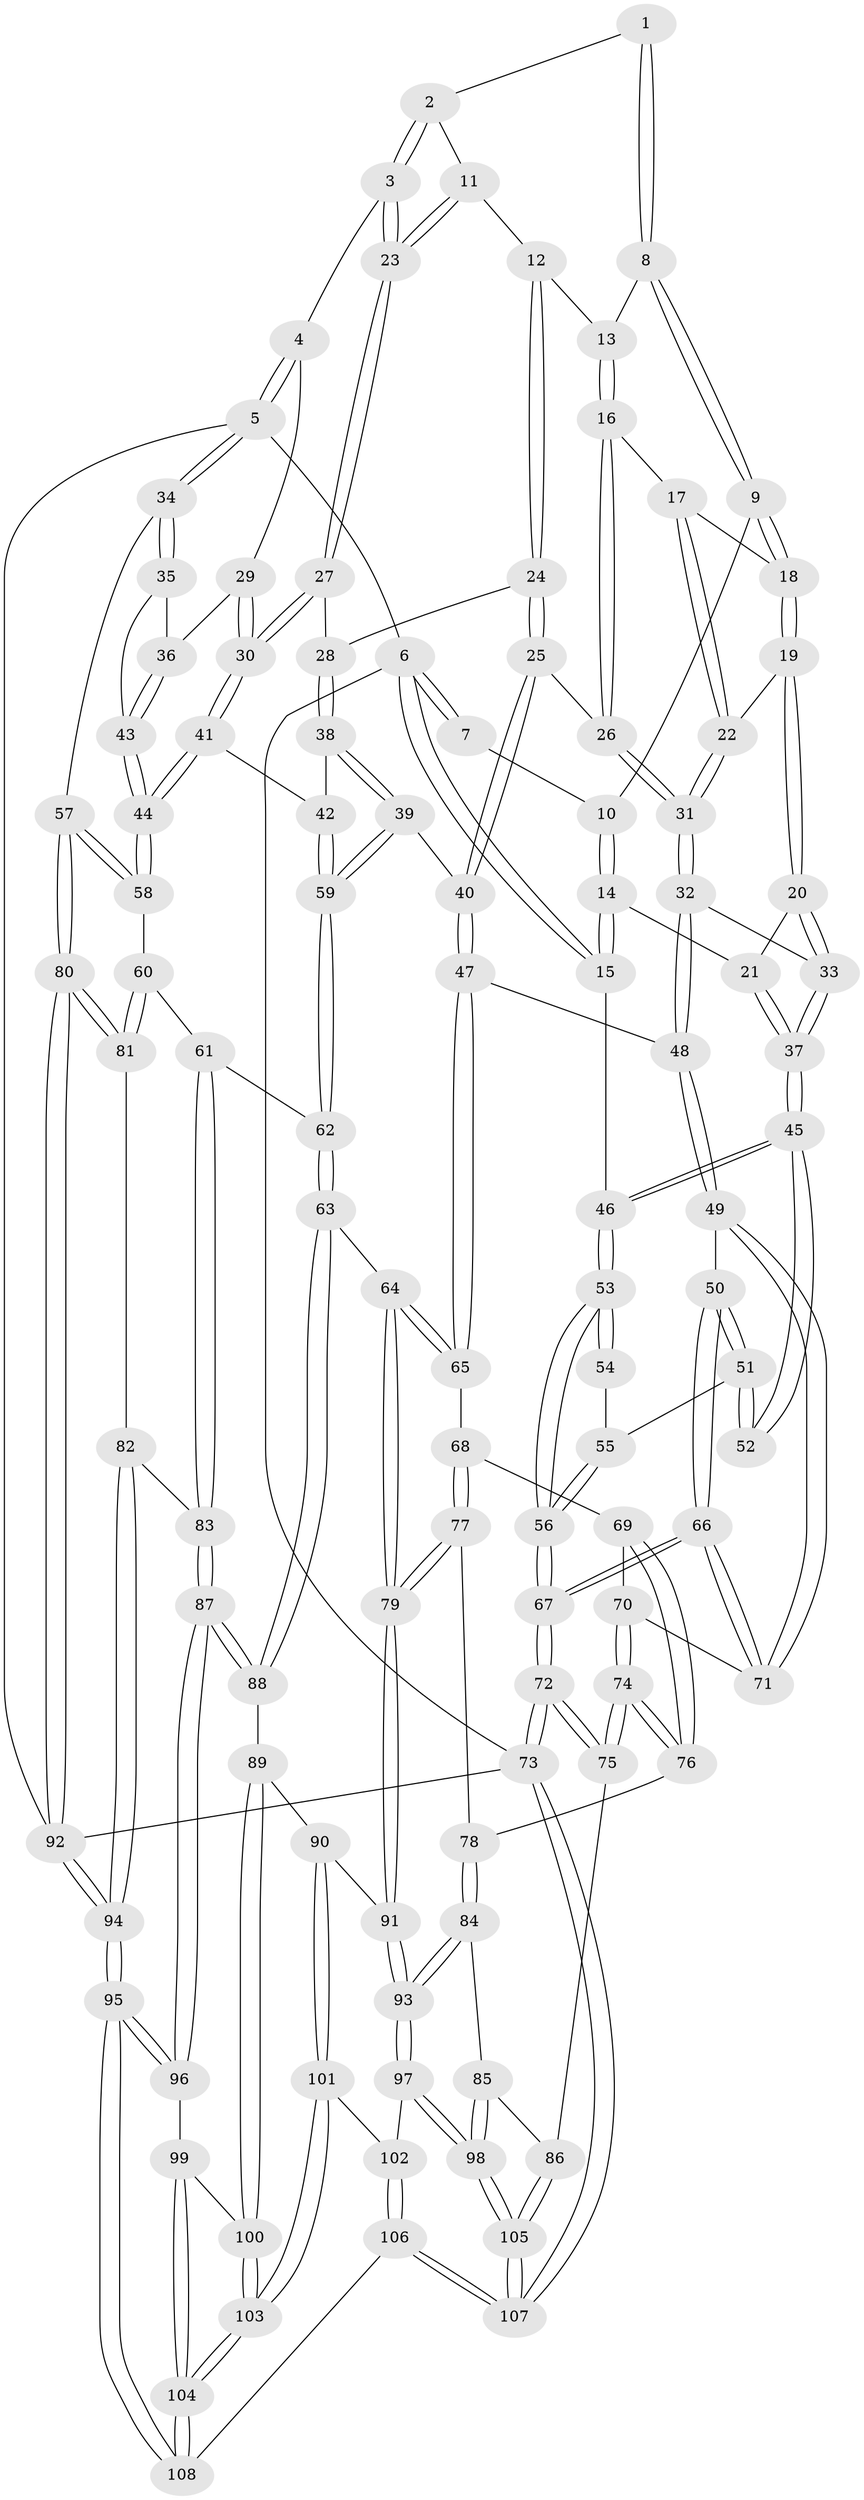 // coarse degree distribution, {3: 0.171875, 4: 0.46875, 5: 0.265625, 6: 0.078125, 2: 0.015625}
// Generated by graph-tools (version 1.1) at 2025/42/03/06/25 10:42:35]
// undirected, 108 vertices, 267 edges
graph export_dot {
graph [start="1"]
  node [color=gray90,style=filled];
  1 [pos="+0.3609906947603152+0"];
  2 [pos="+0.5928987402231374+0"];
  3 [pos="+1+0"];
  4 [pos="+1+0"];
  5 [pos="+1+0"];
  6 [pos="+0+0"];
  7 [pos="+0.037253853987139325+0"];
  8 [pos="+0.35985204137544385+0"];
  9 [pos="+0.18481509445812852+0.08011499640478055"];
  10 [pos="+0.09968653523266482+0.07487759582765734"];
  11 [pos="+0.5879985995875866+0.10076039964110377"];
  12 [pos="+0.46905845542712765+0.09156709927794345"];
  13 [pos="+0.38833213238084746+0"];
  14 [pos="+0+0.17507371219388243"];
  15 [pos="+0+0.18493956722591498"];
  16 [pos="+0.30078436436333283+0.17647769812224964"];
  17 [pos="+0.21918441251944507+0.12646119676947948"];
  18 [pos="+0.18633791266648286+0.08560868741934302"];
  19 [pos="+0.14650780869403288+0.19202394583486024"];
  20 [pos="+0.09168350382955252+0.204156062714996"];
  21 [pos="+0.022475891045102073+0.1965015860592296"];
  22 [pos="+0.18975384799174067+0.2101239738690408"];
  23 [pos="+0.6880567062929294+0.14856769073036208"];
  24 [pos="+0.46479301337849593+0.19822312118167568"];
  25 [pos="+0.3971491422179267+0.26708278803250796"];
  26 [pos="+0.3075182113128166+0.2451238406672993"];
  27 [pos="+0.6874424147272215+0.17643413597717314"];
  28 [pos="+0.5787793194947756+0.24163193824822166"];
  29 [pos="+0.8918216772617129+0.189788939193416"];
  30 [pos="+0.7372460028663043+0.24743296957934258"];
  31 [pos="+0.260767067136028+0.27341798416512736"];
  32 [pos="+0.2557371148762113+0.28121443309734706"];
  33 [pos="+0.16670255817375942+0.29527978461185644"];
  34 [pos="+1+0.3180364230822085"];
  35 [pos="+1+0.3102077202751968"];
  36 [pos="+0.9141100478810338+0.26601097900279563"];
  37 [pos="+0.11042154311968257+0.3370655008195971"];
  38 [pos="+0.5713763575044774+0.29198079489017875"];
  39 [pos="+0.4865544977221314+0.407518778642507"];
  40 [pos="+0.44953724872707856+0.391624348042366"];
  41 [pos="+0.7674802217951527+0.3765346160043035"];
  42 [pos="+0.7082393710759152+0.39189328473426144"];
  43 [pos="+0.8110101636959118+0.37373591770465975"];
  44 [pos="+0.7891747579915454+0.3904200112950405"];
  45 [pos="+0.10552023342918287+0.356563090833568"];
  46 [pos="+0+0.2179434650255735"];
  47 [pos="+0.3236707508076545+0.4573747976773441"];
  48 [pos="+0.24746026441951469+0.42236359764386694"];
  49 [pos="+0.15978079939042972+0.46101834009528747"];
  50 [pos="+0.13756135318700227+0.44767296662770895"];
  51 [pos="+0.13236369472261453+0.44078111735734066"];
  52 [pos="+0.10666486312429141+0.373537730675898"];
  53 [pos="+0+0.34590653890887857"];
  54 [pos="+0+0.38009267399451796"];
  55 [pos="+0.085267942137629+0.43340832814763"];
  56 [pos="+0+0.4410651020697586"];
  57 [pos="+1+0.5726425254959451"];
  58 [pos="+0.8615641325488331+0.5204856960484329"];
  59 [pos="+0.5492000449177128+0.48208932801050786"];
  60 [pos="+0.7947711924569238+0.5834649175070948"];
  61 [pos="+0.5693846552104606+0.6213118939924472"];
  62 [pos="+0.550295941018994+0.6164878795902238"];
  63 [pos="+0.51058388597567+0.64729671708941"];
  64 [pos="+0.356666009660607+0.6009889657275498"];
  65 [pos="+0.3392943851912571+0.5845796748269427"];
  66 [pos="+0+0.5527032172873536"];
  67 [pos="+0+0.5972632424233879"];
  68 [pos="+0.1973982122739864+0.6016073670467946"];
  69 [pos="+0.17035370214876341+0.5875316654138145"];
  70 [pos="+0.16548417229695295+0.581265363403386"];
  71 [pos="+0.15823814392547206+0.5577314040604402"];
  72 [pos="+0+0.7166321837512855"];
  73 [pos="+0+1"];
  74 [pos="+0+0.707198315062147"];
  75 [pos="+0+0.7314048736387846"];
  76 [pos="+0.13162628710204008+0.6685187331438044"];
  77 [pos="+0.24161852340992615+0.7550632600561394"];
  78 [pos="+0.13857248899315103+0.734144495513811"];
  79 [pos="+0.2589509001831244+0.7711865189795666"];
  80 [pos="+1+0.6647662397949157"];
  81 [pos="+0.7908982468930591+0.7534964496239812"];
  82 [pos="+0.7724231976465601+0.7928990921493645"];
  83 [pos="+0.700092477536447+0.7693863362332787"];
  84 [pos="+0.051585462625561705+0.7803524945838284"];
  85 [pos="+0.006313302243651266+0.7847728560534528"];
  86 [pos="+0+0.7681863910536589"];
  87 [pos="+0.5800396224743997+0.8605558160481155"];
  88 [pos="+0.47488568694655037+0.7818543417617649"];
  89 [pos="+0.4716970240604413+0.7842666503946144"];
  90 [pos="+0.3709613180452788+0.8302014401026555"];
  91 [pos="+0.2697594534829027+0.7982660479297666"];
  92 [pos="+1+1"];
  93 [pos="+0.20940188773990465+0.8605876228100096"];
  94 [pos="+0.9764959577271417+1"];
  95 [pos="+0.9302772358110672+1"];
  96 [pos="+0.6206072126272029+0.9427481330541452"];
  97 [pos="+0.1979691243832015+0.890306754056772"];
  98 [pos="+0.1530267594096971+0.9412417190264222"];
  99 [pos="+0.5135535865016871+0.9427195608469378"];
  100 [pos="+0.4817147135988283+0.9260969248610589"];
  101 [pos="+0.37032571635436246+0.845410020999845"];
  102 [pos="+0.2897670784415021+0.9644453045851831"];
  103 [pos="+0.4144335662082381+1"];
  104 [pos="+0.41392888404139627+1"];
  105 [pos="+0.1191916567930207+1"];
  106 [pos="+0.33008924456787897+1"];
  107 [pos="+0.10753181522536702+1"];
  108 [pos="+0.4090470985436852+1"];
  1 -- 2;
  1 -- 8;
  1 -- 8;
  2 -- 3;
  2 -- 3;
  2 -- 11;
  3 -- 4;
  3 -- 23;
  3 -- 23;
  4 -- 5;
  4 -- 5;
  4 -- 29;
  5 -- 6;
  5 -- 34;
  5 -- 34;
  5 -- 92;
  6 -- 7;
  6 -- 7;
  6 -- 15;
  6 -- 15;
  6 -- 73;
  7 -- 10;
  8 -- 9;
  8 -- 9;
  8 -- 13;
  9 -- 10;
  9 -- 18;
  9 -- 18;
  10 -- 14;
  10 -- 14;
  11 -- 12;
  11 -- 23;
  11 -- 23;
  12 -- 13;
  12 -- 24;
  12 -- 24;
  13 -- 16;
  13 -- 16;
  14 -- 15;
  14 -- 15;
  14 -- 21;
  15 -- 46;
  16 -- 17;
  16 -- 26;
  16 -- 26;
  17 -- 18;
  17 -- 22;
  17 -- 22;
  18 -- 19;
  18 -- 19;
  19 -- 20;
  19 -- 20;
  19 -- 22;
  20 -- 21;
  20 -- 33;
  20 -- 33;
  21 -- 37;
  21 -- 37;
  22 -- 31;
  22 -- 31;
  23 -- 27;
  23 -- 27;
  24 -- 25;
  24 -- 25;
  24 -- 28;
  25 -- 26;
  25 -- 40;
  25 -- 40;
  26 -- 31;
  26 -- 31;
  27 -- 28;
  27 -- 30;
  27 -- 30;
  28 -- 38;
  28 -- 38;
  29 -- 30;
  29 -- 30;
  29 -- 36;
  30 -- 41;
  30 -- 41;
  31 -- 32;
  31 -- 32;
  32 -- 33;
  32 -- 48;
  32 -- 48;
  33 -- 37;
  33 -- 37;
  34 -- 35;
  34 -- 35;
  34 -- 57;
  35 -- 36;
  35 -- 43;
  36 -- 43;
  36 -- 43;
  37 -- 45;
  37 -- 45;
  38 -- 39;
  38 -- 39;
  38 -- 42;
  39 -- 40;
  39 -- 59;
  39 -- 59;
  40 -- 47;
  40 -- 47;
  41 -- 42;
  41 -- 44;
  41 -- 44;
  42 -- 59;
  42 -- 59;
  43 -- 44;
  43 -- 44;
  44 -- 58;
  44 -- 58;
  45 -- 46;
  45 -- 46;
  45 -- 52;
  45 -- 52;
  46 -- 53;
  46 -- 53;
  47 -- 48;
  47 -- 65;
  47 -- 65;
  48 -- 49;
  48 -- 49;
  49 -- 50;
  49 -- 71;
  49 -- 71;
  50 -- 51;
  50 -- 51;
  50 -- 66;
  50 -- 66;
  51 -- 52;
  51 -- 52;
  51 -- 55;
  53 -- 54;
  53 -- 54;
  53 -- 56;
  53 -- 56;
  54 -- 55;
  55 -- 56;
  55 -- 56;
  56 -- 67;
  56 -- 67;
  57 -- 58;
  57 -- 58;
  57 -- 80;
  57 -- 80;
  58 -- 60;
  59 -- 62;
  59 -- 62;
  60 -- 61;
  60 -- 81;
  60 -- 81;
  61 -- 62;
  61 -- 83;
  61 -- 83;
  62 -- 63;
  62 -- 63;
  63 -- 64;
  63 -- 88;
  63 -- 88;
  64 -- 65;
  64 -- 65;
  64 -- 79;
  64 -- 79;
  65 -- 68;
  66 -- 67;
  66 -- 67;
  66 -- 71;
  66 -- 71;
  67 -- 72;
  67 -- 72;
  68 -- 69;
  68 -- 77;
  68 -- 77;
  69 -- 70;
  69 -- 76;
  69 -- 76;
  70 -- 71;
  70 -- 74;
  70 -- 74;
  72 -- 73;
  72 -- 73;
  72 -- 75;
  72 -- 75;
  73 -- 107;
  73 -- 107;
  73 -- 92;
  74 -- 75;
  74 -- 75;
  74 -- 76;
  74 -- 76;
  75 -- 86;
  76 -- 78;
  77 -- 78;
  77 -- 79;
  77 -- 79;
  78 -- 84;
  78 -- 84;
  79 -- 91;
  79 -- 91;
  80 -- 81;
  80 -- 81;
  80 -- 92;
  80 -- 92;
  81 -- 82;
  82 -- 83;
  82 -- 94;
  82 -- 94;
  83 -- 87;
  83 -- 87;
  84 -- 85;
  84 -- 93;
  84 -- 93;
  85 -- 86;
  85 -- 98;
  85 -- 98;
  86 -- 105;
  86 -- 105;
  87 -- 88;
  87 -- 88;
  87 -- 96;
  87 -- 96;
  88 -- 89;
  89 -- 90;
  89 -- 100;
  89 -- 100;
  90 -- 91;
  90 -- 101;
  90 -- 101;
  91 -- 93;
  91 -- 93;
  92 -- 94;
  92 -- 94;
  93 -- 97;
  93 -- 97;
  94 -- 95;
  94 -- 95;
  95 -- 96;
  95 -- 96;
  95 -- 108;
  95 -- 108;
  96 -- 99;
  97 -- 98;
  97 -- 98;
  97 -- 102;
  98 -- 105;
  98 -- 105;
  99 -- 100;
  99 -- 104;
  99 -- 104;
  100 -- 103;
  100 -- 103;
  101 -- 102;
  101 -- 103;
  101 -- 103;
  102 -- 106;
  102 -- 106;
  103 -- 104;
  103 -- 104;
  104 -- 108;
  104 -- 108;
  105 -- 107;
  105 -- 107;
  106 -- 107;
  106 -- 107;
  106 -- 108;
}
